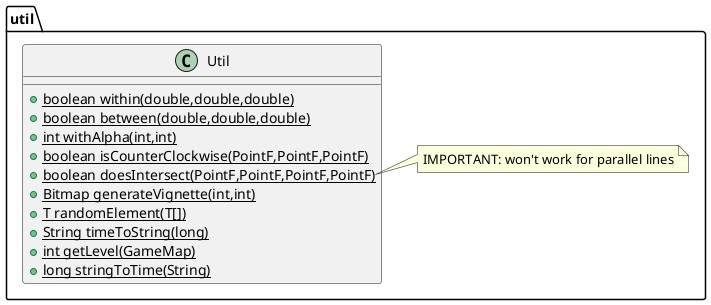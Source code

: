 @startuml
class util.Util {
+ {static} boolean within(double,double,double)
+ {static} boolean between(double,double,double)
+ {static} int withAlpha(int,int)
+ {static} boolean isCounterClockwise(PointF,PointF,PointF)
+ {static} boolean doesIntersect(PointF,PointF,PointF,PointF)
+ {static} Bitmap generateVignette(int,int)
+ {static} T randomElement(T[])
+ {static} String timeToString(long)
+ {static} int getLevel(GameMap)
+ {static} long stringToTime(String)
}
note right of util.Util::doesIntersect(PointF,PointF,PointF,PointF)
 IMPORTANT: won't work for parallel lines
end note

@enduml